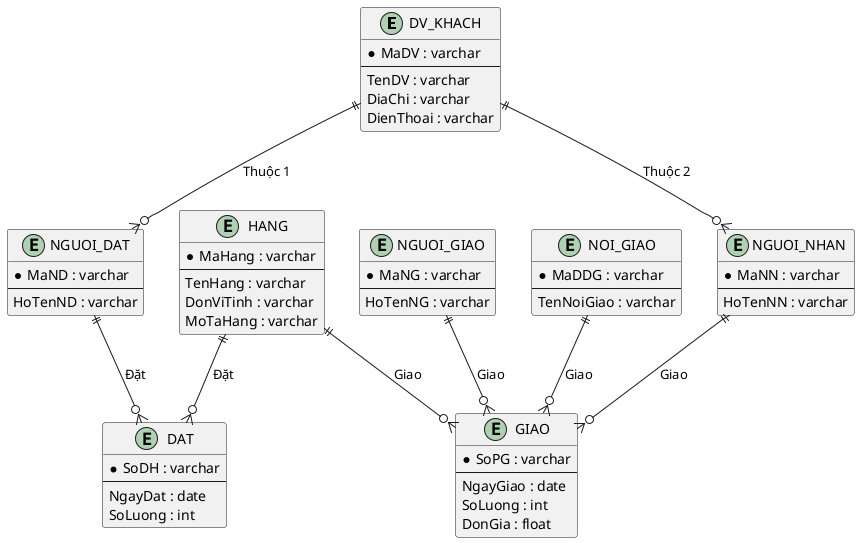 @startuml

'=== Các bảng thực thể ===
entity "DV_KHACH" as DVK {
  * MaDV : varchar
  --
  TenDV : varchar
  DiaChi : varchar
  DienThoai : varchar
}

entity "NGUOI_DAT" as ND {
  * MaND : varchar
  --
  HoTenND : varchar
}

entity "NGUOI_NHAN" as NN {
  * MaNN : varchar
  --
  HoTenNN : varchar
}

entity "HANG" as H {
  * MaHang : varchar
  --
  TenHang : varchar
  DonViTinh : varchar
  MoTaHang : varchar
}

entity "NGUOI_GIAO" as NG {
  * MaNG : varchar
  --
  HoTenNG : varchar
}

entity "NOI_GIAO" as N {
  * MaDDG : varchar
  --
  TenNoiGiao : varchar
}

'=== Mối quan hệ Đặt ===
entity "DAT" as D {
  * SoDH : varchar
  --
  NgayDat : date
  SoLuong : int
}

'=== Mối quan hệ Giao ===
entity "GIAO" as G {
  * SoPG : varchar
  --
  NgayGiao : date
  SoLuong : int
  DonGia : float
}

'=== Quan hệ giữa các thực thể ===
DVK ||--o{ ND : "Thuộc 1"
DVK ||--o{ NN : "Thuộc 2"

ND ||--o{ D : "Đặt"
H  ||--o{ D : "Đặt"

NN ||--o{ G : "Giao"
H  ||--o{ G : "Giao"
NG ||--o{ G : "Giao"
N  ||--o{ G : "Giao"

@enduml
